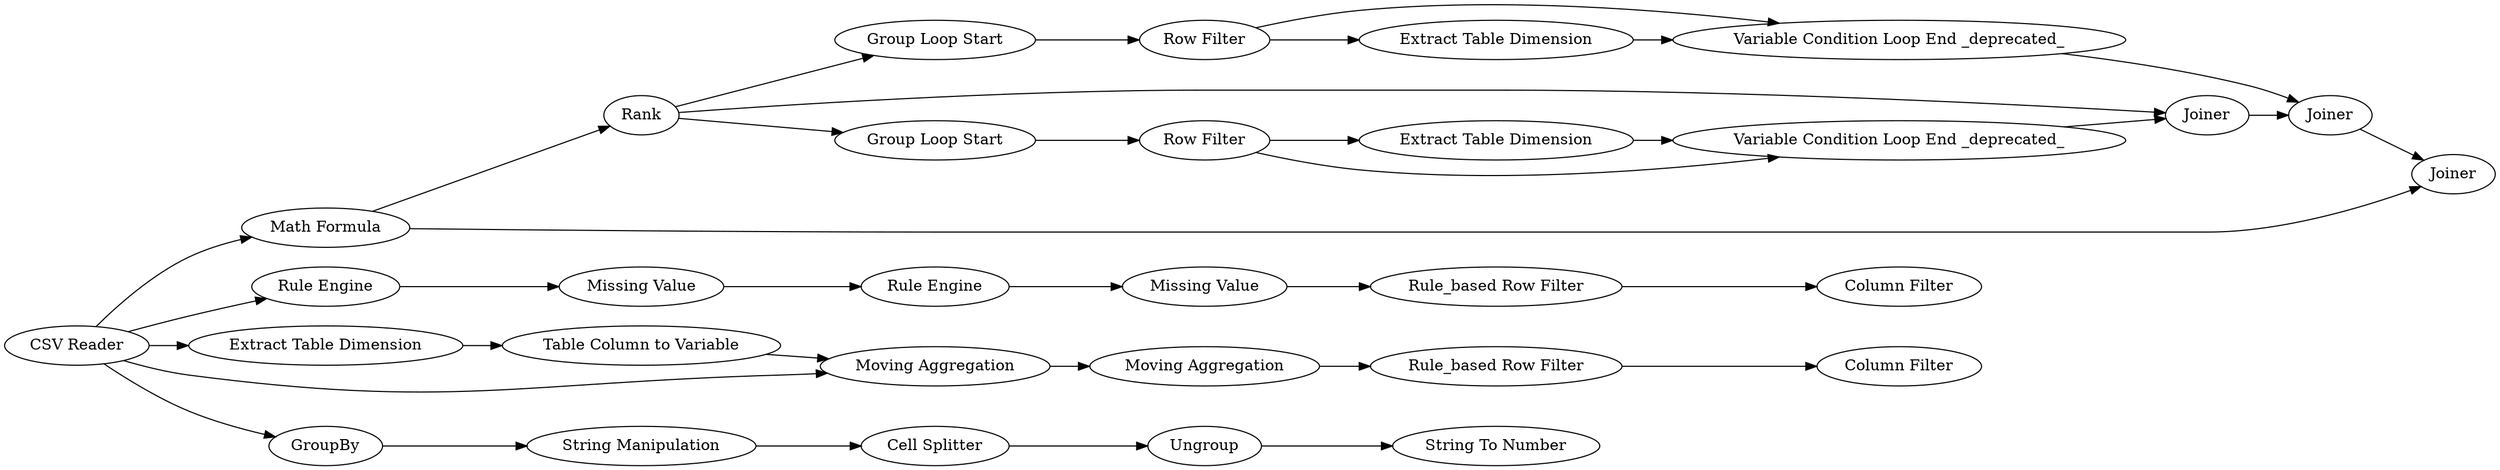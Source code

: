 digraph {
	"-7428030854165860815_10" [label="Table Column to Variable"]
	"-7428030854165860815_48" [label="Math Formula"]
	"-7428030854165860815_45" [label="Variable Condition Loop End _deprecated_"]
	"-7428030854165860815_50" [label=Joiner]
	"-7428030854165860815_49" [label=Joiner]
	"-7428030854165860815_39" [label="Row Filter"]
	"-7428030854165860815_35" [label=Ungroup]
	"-7428030854165860815_8" [label="Moving Aggregation"]
	"-7428030854165860815_34" [label="Cell Splitter"]
	"-7428030854165860815_37" [label="Variable Condition Loop End _deprecated_"]
	"-7428030854165860815_43" [label="Group Loop Start"]
	"-7428030854165860815_52" [label="String Manipulation"]
	"-7428030854165860815_38" [label="Extract Table Dimension"]
	"-7428030854165860815_44" [label="Row Filter"]
	"-7428030854165860815_47" [label=Rank]
	"-7428030854165860815_13" [label="Rule_based Row Filter"]
	"-7428030854165860815_51" [label=Joiner]
	"-7428030854165860815_2" [label="Rule Engine"]
	"-7428030854165860815_12" [label="Column Filter"]
	"-7428030854165860815_14" [label=GroupBy]
	"-7428030854165860815_9" [label="Extract Table Dimension"]
	"-7428030854165860815_11" [label="Moving Aggregation"]
	"-7428030854165860815_42" [label="Extract Table Dimension"]
	"-7428030854165860815_4" [label="Rule Engine"]
	"-7428030854165860815_3" [label="Missing Value"]
	"-7428030854165860815_5" [label="Missing Value"]
	"-7428030854165860815_6" [label="Rule_based Row Filter"]
	"-7428030854165860815_27" [label="Group Loop Start"]
	"-7428030854165860815_7" [label="Column Filter"]
	"-7428030854165860815_53" [label="String To Number"]
	"-7428030854165860815_1" [label="CSV Reader"]
	"-7428030854165860815_52" -> "-7428030854165860815_34"
	"-7428030854165860815_1" -> "-7428030854165860815_8"
	"-7428030854165860815_47" -> "-7428030854165860815_27"
	"-7428030854165860815_1" -> "-7428030854165860815_9"
	"-7428030854165860815_1" -> "-7428030854165860815_14"
	"-7428030854165860815_5" -> "-7428030854165860815_6"
	"-7428030854165860815_50" -> "-7428030854165860815_51"
	"-7428030854165860815_4" -> "-7428030854165860815_5"
	"-7428030854165860815_44" -> "-7428030854165860815_42"
	"-7428030854165860815_45" -> "-7428030854165860815_50"
	"-7428030854165860815_42" -> "-7428030854165860815_45"
	"-7428030854165860815_6" -> "-7428030854165860815_7"
	"-7428030854165860815_2" -> "-7428030854165860815_3"
	"-7428030854165860815_3" -> "-7428030854165860815_4"
	"-7428030854165860815_48" -> "-7428030854165860815_47"
	"-7428030854165860815_39" -> "-7428030854165860815_38"
	"-7428030854165860815_48" -> "-7428030854165860815_51"
	"-7428030854165860815_10" -> "-7428030854165860815_8"
	"-7428030854165860815_47" -> "-7428030854165860815_43"
	"-7428030854165860815_14" -> "-7428030854165860815_52"
	"-7428030854165860815_11" -> "-7428030854165860815_13"
	"-7428030854165860815_1" -> "-7428030854165860815_2"
	"-7428030854165860815_8" -> "-7428030854165860815_11"
	"-7428030854165860815_49" -> "-7428030854165860815_50"
	"-7428030854165860815_38" -> "-7428030854165860815_37"
	"-7428030854165860815_37" -> "-7428030854165860815_49"
	"-7428030854165860815_1" -> "-7428030854165860815_48"
	"-7428030854165860815_39" -> "-7428030854165860815_37"
	"-7428030854165860815_9" -> "-7428030854165860815_10"
	"-7428030854165860815_34" -> "-7428030854165860815_35"
	"-7428030854165860815_44" -> "-7428030854165860815_45"
	"-7428030854165860815_27" -> "-7428030854165860815_39"
	"-7428030854165860815_47" -> "-7428030854165860815_49"
	"-7428030854165860815_43" -> "-7428030854165860815_44"
	"-7428030854165860815_35" -> "-7428030854165860815_53"
	"-7428030854165860815_13" -> "-7428030854165860815_12"
	rankdir=LR
}
